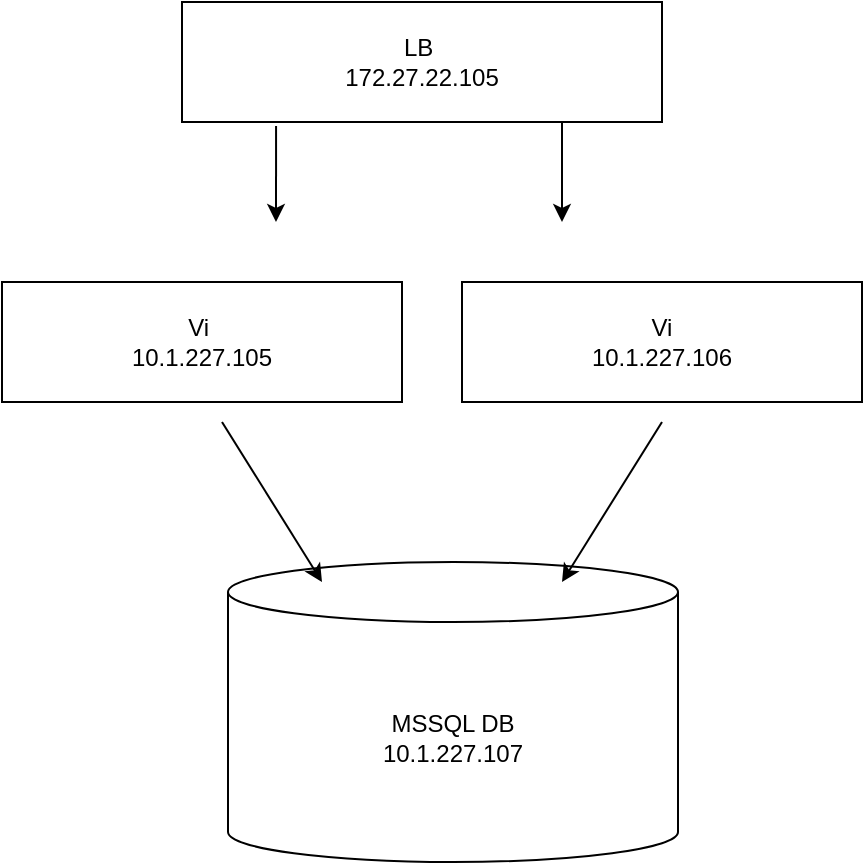<mxfile version="24.4.15" type="github">
  <diagram name="Page-1" id="VSWhoGLParrLKaTzu1sn">
    <mxGraphModel dx="880" dy="468" grid="1" gridSize="10" guides="1" tooltips="1" connect="1" arrows="1" fold="1" page="1" pageScale="1" pageWidth="850" pageHeight="1100" math="0" shadow="0">
      <root>
        <mxCell id="0" />
        <mxCell id="1" parent="0" />
        <mxCell id="3G6LltM5kqeiDpir_suv-3" value="LB&amp;nbsp;&lt;br&gt;172.27.22.105" style="rounded=0;whiteSpace=wrap;html=1;" vertex="1" parent="1">
          <mxGeometry x="290" y="110" width="240" height="60" as="geometry" />
        </mxCell>
        <mxCell id="3G6LltM5kqeiDpir_suv-4" value="Vi&amp;nbsp;&lt;br&gt;10.1.227.105" style="rounded=0;whiteSpace=wrap;html=1;" vertex="1" parent="1">
          <mxGeometry x="200" y="250" width="200" height="60" as="geometry" />
        </mxCell>
        <mxCell id="3G6LltM5kqeiDpir_suv-6" value="Vi&lt;br&gt;10.1.227.106" style="rounded=0;whiteSpace=wrap;html=1;" vertex="1" parent="1">
          <mxGeometry x="430" y="250" width="200" height="60" as="geometry" />
        </mxCell>
        <mxCell id="3G6LltM5kqeiDpir_suv-7" value="MSSQL DB&lt;br&gt;10.1.227.107" style="shape=cylinder3;whiteSpace=wrap;html=1;boundedLbl=1;backgroundOutline=1;size=15;" vertex="1" parent="1">
          <mxGeometry x="313" y="390" width="225" height="150" as="geometry" />
        </mxCell>
        <mxCell id="3G6LltM5kqeiDpir_suv-9" value="" style="endArrow=classic;html=1;rounded=0;" edge="1" parent="1">
          <mxGeometry width="50" height="50" relative="1" as="geometry">
            <mxPoint x="480" y="170" as="sourcePoint" />
            <mxPoint x="480" y="220" as="targetPoint" />
          </mxGeometry>
        </mxCell>
        <mxCell id="3G6LltM5kqeiDpir_suv-10" value="" style="endArrow=classic;html=1;rounded=0;exitX=0.196;exitY=1.033;exitDx=0;exitDy=0;exitPerimeter=0;" edge="1" parent="1" source="3G6LltM5kqeiDpir_suv-3">
          <mxGeometry width="50" height="50" relative="1" as="geometry">
            <mxPoint x="340" y="160" as="sourcePoint" />
            <mxPoint x="337" y="220" as="targetPoint" />
          </mxGeometry>
        </mxCell>
        <mxCell id="3G6LltM5kqeiDpir_suv-11" value="" style="endArrow=classic;html=1;rounded=0;" edge="1" parent="1">
          <mxGeometry width="50" height="50" relative="1" as="geometry">
            <mxPoint x="310" y="320" as="sourcePoint" />
            <mxPoint x="360" y="400" as="targetPoint" />
          </mxGeometry>
        </mxCell>
        <mxCell id="3G6LltM5kqeiDpir_suv-12" value="" style="endArrow=classic;html=1;rounded=0;" edge="1" parent="1">
          <mxGeometry width="50" height="50" relative="1" as="geometry">
            <mxPoint x="530" y="320" as="sourcePoint" />
            <mxPoint x="480" y="400" as="targetPoint" />
          </mxGeometry>
        </mxCell>
      </root>
    </mxGraphModel>
  </diagram>
</mxfile>
